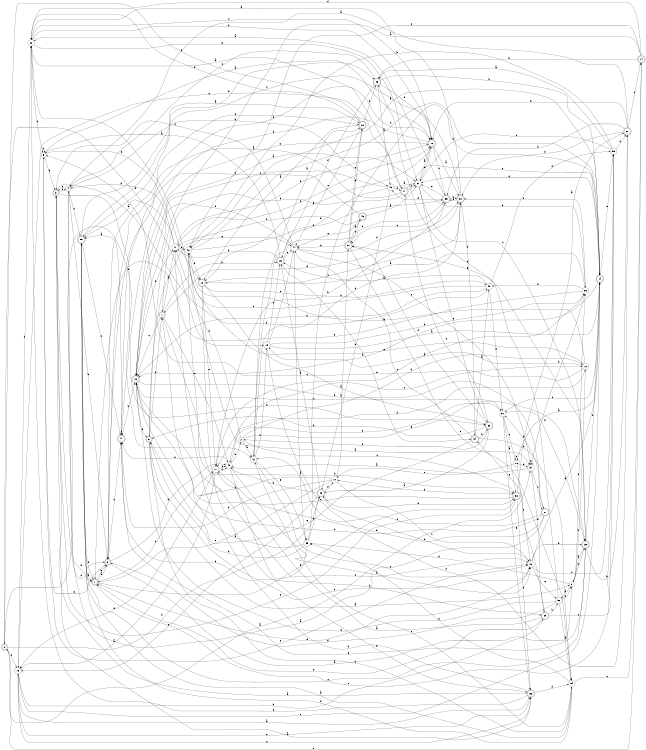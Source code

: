 digraph n46_3 {
__start0 [label="" shape="none"];

rankdir=LR;
size="8,5";

s0 [style="rounded,filled", color="black", fillcolor="white" shape="doublecircle", label="0"];
s1 [style="rounded,filled", color="black", fillcolor="white" shape="doublecircle", label="1"];
s2 [style="filled", color="black", fillcolor="white" shape="circle", label="2"];
s3 [style="rounded,filled", color="black", fillcolor="white" shape="doublecircle", label="3"];
s4 [style="filled", color="black", fillcolor="white" shape="circle", label="4"];
s5 [style="filled", color="black", fillcolor="white" shape="circle", label="5"];
s6 [style="rounded,filled", color="black", fillcolor="white" shape="doublecircle", label="6"];
s7 [style="rounded,filled", color="black", fillcolor="white" shape="doublecircle", label="7"];
s8 [style="filled", color="black", fillcolor="white" shape="circle", label="8"];
s9 [style="rounded,filled", color="black", fillcolor="white" shape="doublecircle", label="9"];
s10 [style="filled", color="black", fillcolor="white" shape="circle", label="10"];
s11 [style="filled", color="black", fillcolor="white" shape="circle", label="11"];
s12 [style="filled", color="black", fillcolor="white" shape="circle", label="12"];
s13 [style="filled", color="black", fillcolor="white" shape="circle", label="13"];
s14 [style="rounded,filled", color="black", fillcolor="white" shape="doublecircle", label="14"];
s15 [style="filled", color="black", fillcolor="white" shape="circle", label="15"];
s16 [style="filled", color="black", fillcolor="white" shape="circle", label="16"];
s17 [style="filled", color="black", fillcolor="white" shape="circle", label="17"];
s18 [style="rounded,filled", color="black", fillcolor="white" shape="doublecircle", label="18"];
s19 [style="rounded,filled", color="black", fillcolor="white" shape="doublecircle", label="19"];
s20 [style="filled", color="black", fillcolor="white" shape="circle", label="20"];
s21 [style="rounded,filled", color="black", fillcolor="white" shape="doublecircle", label="21"];
s22 [style="filled", color="black", fillcolor="white" shape="circle", label="22"];
s23 [style="rounded,filled", color="black", fillcolor="white" shape="doublecircle", label="23"];
s24 [style="rounded,filled", color="black", fillcolor="white" shape="doublecircle", label="24"];
s25 [style="rounded,filled", color="black", fillcolor="white" shape="doublecircle", label="25"];
s26 [style="rounded,filled", color="black", fillcolor="white" shape="doublecircle", label="26"];
s27 [style="rounded,filled", color="black", fillcolor="white" shape="doublecircle", label="27"];
s28 [style="rounded,filled", color="black", fillcolor="white" shape="doublecircle", label="28"];
s29 [style="rounded,filled", color="black", fillcolor="white" shape="doublecircle", label="29"];
s30 [style="rounded,filled", color="black", fillcolor="white" shape="doublecircle", label="30"];
s31 [style="filled", color="black", fillcolor="white" shape="circle", label="31"];
s32 [style="rounded,filled", color="black", fillcolor="white" shape="doublecircle", label="32"];
s33 [style="rounded,filled", color="black", fillcolor="white" shape="doublecircle", label="33"];
s34 [style="rounded,filled", color="black", fillcolor="white" shape="doublecircle", label="34"];
s35 [style="rounded,filled", color="black", fillcolor="white" shape="doublecircle", label="35"];
s36 [style="rounded,filled", color="black", fillcolor="white" shape="doublecircle", label="36"];
s37 [style="filled", color="black", fillcolor="white" shape="circle", label="37"];
s38 [style="filled", color="black", fillcolor="white" shape="circle", label="38"];
s39 [style="rounded,filled", color="black", fillcolor="white" shape="doublecircle", label="39"];
s40 [style="filled", color="black", fillcolor="white" shape="circle", label="40"];
s41 [style="rounded,filled", color="black", fillcolor="white" shape="doublecircle", label="41"];
s42 [style="filled", color="black", fillcolor="white" shape="circle", label="42"];
s43 [style="filled", color="black", fillcolor="white" shape="circle", label="43"];
s44 [style="filled", color="black", fillcolor="white" shape="circle", label="44"];
s45 [style="rounded,filled", color="black", fillcolor="white" shape="doublecircle", label="45"];
s46 [style="rounded,filled", color="black", fillcolor="white" shape="doublecircle", label="46"];
s47 [style="rounded,filled", color="black", fillcolor="white" shape="doublecircle", label="47"];
s48 [style="filled", color="black", fillcolor="white" shape="circle", label="48"];
s49 [style="filled", color="black", fillcolor="white" shape="circle", label="49"];
s50 [style="rounded,filled", color="black", fillcolor="white" shape="doublecircle", label="50"];
s51 [style="filled", color="black", fillcolor="white" shape="circle", label="51"];
s52 [style="filled", color="black", fillcolor="white" shape="circle", label="52"];
s53 [style="filled", color="black", fillcolor="white" shape="circle", label="53"];
s54 [style="filled", color="black", fillcolor="white" shape="circle", label="54"];
s55 [style="rounded,filled", color="black", fillcolor="white" shape="doublecircle", label="55"];
s56 [style="filled", color="black", fillcolor="white" shape="circle", label="56"];
s0 -> s31 [label="a"];
s0 -> s45 [label="b"];
s0 -> s13 [label="c"];
s0 -> s15 [label="d"];
s0 -> s42 [label="e"];
s1 -> s11 [label="a"];
s1 -> s23 [label="b"];
s1 -> s19 [label="c"];
s1 -> s33 [label="d"];
s1 -> s40 [label="e"];
s2 -> s42 [label="a"];
s2 -> s12 [label="b"];
s2 -> s33 [label="c"];
s2 -> s11 [label="d"];
s2 -> s29 [label="e"];
s3 -> s36 [label="a"];
s3 -> s49 [label="b"];
s3 -> s4 [label="c"];
s3 -> s9 [label="d"];
s3 -> s32 [label="e"];
s4 -> s28 [label="a"];
s4 -> s9 [label="b"];
s4 -> s55 [label="c"];
s4 -> s3 [label="d"];
s4 -> s7 [label="e"];
s5 -> s26 [label="a"];
s5 -> s5 [label="b"];
s5 -> s20 [label="c"];
s5 -> s3 [label="d"];
s5 -> s18 [label="e"];
s6 -> s8 [label="a"];
s6 -> s54 [label="b"];
s6 -> s20 [label="c"];
s6 -> s1 [label="d"];
s6 -> s44 [label="e"];
s7 -> s9 [label="a"];
s7 -> s9 [label="b"];
s7 -> s17 [label="c"];
s7 -> s20 [label="d"];
s7 -> s33 [label="e"];
s8 -> s52 [label="a"];
s8 -> s12 [label="b"];
s8 -> s29 [label="c"];
s8 -> s53 [label="d"];
s8 -> s38 [label="e"];
s9 -> s8 [label="a"];
s9 -> s40 [label="b"];
s9 -> s47 [label="c"];
s9 -> s28 [label="d"];
s9 -> s5 [label="e"];
s10 -> s50 [label="a"];
s10 -> s19 [label="b"];
s10 -> s20 [label="c"];
s10 -> s47 [label="d"];
s10 -> s7 [label="e"];
s11 -> s55 [label="a"];
s11 -> s48 [label="b"];
s11 -> s26 [label="c"];
s11 -> s4 [label="d"];
s11 -> s26 [label="e"];
s12 -> s15 [label="a"];
s12 -> s48 [label="b"];
s12 -> s5 [label="c"];
s12 -> s17 [label="d"];
s12 -> s48 [label="e"];
s13 -> s36 [label="a"];
s13 -> s25 [label="b"];
s13 -> s36 [label="c"];
s13 -> s22 [label="d"];
s13 -> s24 [label="e"];
s14 -> s6 [label="a"];
s14 -> s39 [label="b"];
s14 -> s48 [label="c"];
s14 -> s22 [label="d"];
s14 -> s0 [label="e"];
s15 -> s24 [label="a"];
s15 -> s38 [label="b"];
s15 -> s44 [label="c"];
s15 -> s27 [label="d"];
s15 -> s23 [label="e"];
s16 -> s24 [label="a"];
s16 -> s16 [label="b"];
s16 -> s20 [label="c"];
s16 -> s31 [label="d"];
s16 -> s10 [label="e"];
s17 -> s13 [label="a"];
s17 -> s35 [label="b"];
s17 -> s40 [label="c"];
s17 -> s40 [label="d"];
s17 -> s13 [label="e"];
s18 -> s32 [label="a"];
s18 -> s49 [label="b"];
s18 -> s30 [label="c"];
s18 -> s25 [label="d"];
s18 -> s17 [label="e"];
s19 -> s37 [label="a"];
s19 -> s21 [label="b"];
s19 -> s51 [label="c"];
s19 -> s11 [label="d"];
s19 -> s6 [label="e"];
s20 -> s24 [label="a"];
s20 -> s45 [label="b"];
s20 -> s56 [label="c"];
s20 -> s29 [label="d"];
s20 -> s52 [label="e"];
s21 -> s4 [label="a"];
s21 -> s51 [label="b"];
s21 -> s42 [label="c"];
s21 -> s19 [label="d"];
s21 -> s17 [label="e"];
s22 -> s41 [label="a"];
s22 -> s5 [label="b"];
s22 -> s26 [label="c"];
s22 -> s26 [label="d"];
s22 -> s37 [label="e"];
s23 -> s5 [label="a"];
s23 -> s11 [label="b"];
s23 -> s35 [label="c"];
s23 -> s34 [label="d"];
s23 -> s44 [label="e"];
s24 -> s48 [label="a"];
s24 -> s19 [label="b"];
s24 -> s51 [label="c"];
s24 -> s37 [label="d"];
s24 -> s56 [label="e"];
s25 -> s17 [label="a"];
s25 -> s52 [label="b"];
s25 -> s56 [label="c"];
s25 -> s7 [label="d"];
s25 -> s34 [label="e"];
s26 -> s30 [label="a"];
s26 -> s19 [label="b"];
s26 -> s35 [label="c"];
s26 -> s47 [label="d"];
s26 -> s18 [label="e"];
s27 -> s4 [label="a"];
s27 -> s35 [label="b"];
s27 -> s14 [label="c"];
s27 -> s30 [label="d"];
s27 -> s26 [label="e"];
s28 -> s18 [label="a"];
s28 -> s39 [label="b"];
s28 -> s44 [label="c"];
s28 -> s22 [label="d"];
s28 -> s0 [label="e"];
s29 -> s8 [label="a"];
s29 -> s27 [label="b"];
s29 -> s55 [label="c"];
s29 -> s24 [label="d"];
s29 -> s50 [label="e"];
s30 -> s22 [label="a"];
s30 -> s34 [label="b"];
s30 -> s55 [label="c"];
s30 -> s1 [label="d"];
s30 -> s35 [label="e"];
s31 -> s40 [label="a"];
s31 -> s25 [label="b"];
s31 -> s21 [label="c"];
s31 -> s38 [label="d"];
s31 -> s31 [label="e"];
s32 -> s45 [label="a"];
s32 -> s6 [label="b"];
s32 -> s41 [label="c"];
s32 -> s50 [label="d"];
s32 -> s2 [label="e"];
s33 -> s27 [label="a"];
s33 -> s10 [label="b"];
s33 -> s19 [label="c"];
s33 -> s3 [label="d"];
s33 -> s36 [label="e"];
s34 -> s49 [label="a"];
s34 -> s32 [label="b"];
s34 -> s44 [label="c"];
s34 -> s54 [label="d"];
s34 -> s6 [label="e"];
s35 -> s22 [label="a"];
s35 -> s30 [label="b"];
s35 -> s50 [label="c"];
s35 -> s43 [label="d"];
s35 -> s37 [label="e"];
s36 -> s3 [label="a"];
s36 -> s11 [label="b"];
s36 -> s13 [label="c"];
s36 -> s54 [label="d"];
s36 -> s22 [label="e"];
s37 -> s26 [label="a"];
s37 -> s38 [label="b"];
s37 -> s29 [label="c"];
s37 -> s26 [label="d"];
s37 -> s32 [label="e"];
s38 -> s18 [label="a"];
s38 -> s7 [label="b"];
s38 -> s17 [label="c"];
s38 -> s49 [label="d"];
s38 -> s30 [label="e"];
s39 -> s43 [label="a"];
s39 -> s24 [label="b"];
s39 -> s4 [label="c"];
s39 -> s23 [label="d"];
s39 -> s26 [label="e"];
s40 -> s20 [label="a"];
s40 -> s2 [label="b"];
s40 -> s12 [label="c"];
s40 -> s47 [label="d"];
s40 -> s36 [label="e"];
s41 -> s9 [label="a"];
s41 -> s37 [label="b"];
s41 -> s13 [label="c"];
s41 -> s1 [label="d"];
s41 -> s24 [label="e"];
s42 -> s28 [label="a"];
s42 -> s15 [label="b"];
s42 -> s20 [label="c"];
s42 -> s30 [label="d"];
s42 -> s53 [label="e"];
s43 -> s37 [label="a"];
s43 -> s45 [label="b"];
s43 -> s19 [label="c"];
s43 -> s41 [label="d"];
s43 -> s42 [label="e"];
s44 -> s53 [label="a"];
s44 -> s19 [label="b"];
s44 -> s3 [label="c"];
s44 -> s30 [label="d"];
s44 -> s31 [label="e"];
s45 -> s23 [label="a"];
s45 -> s40 [label="b"];
s45 -> s13 [label="c"];
s45 -> s10 [label="d"];
s45 -> s33 [label="e"];
s46 -> s37 [label="a"];
s46 -> s9 [label="b"];
s46 -> s50 [label="c"];
s46 -> s11 [label="d"];
s46 -> s44 [label="e"];
s47 -> s55 [label="a"];
s47 -> s19 [label="b"];
s47 -> s47 [label="c"];
s47 -> s26 [label="d"];
s47 -> s29 [label="e"];
s48 -> s31 [label="a"];
s48 -> s18 [label="b"];
s48 -> s20 [label="c"];
s48 -> s24 [label="d"];
s48 -> s35 [label="e"];
s49 -> s23 [label="a"];
s49 -> s19 [label="b"];
s49 -> s22 [label="c"];
s49 -> s56 [label="d"];
s49 -> s51 [label="e"];
s50 -> s46 [label="a"];
s50 -> s44 [label="b"];
s50 -> s54 [label="c"];
s50 -> s28 [label="d"];
s50 -> s28 [label="e"];
s51 -> s33 [label="a"];
s51 -> s40 [label="b"];
s51 -> s16 [label="c"];
s51 -> s29 [label="d"];
s51 -> s36 [label="e"];
s52 -> s54 [label="a"];
s52 -> s39 [label="b"];
s52 -> s8 [label="c"];
s52 -> s9 [label="d"];
s52 -> s19 [label="e"];
s53 -> s1 [label="a"];
s53 -> s24 [label="b"];
s53 -> s47 [label="c"];
s53 -> s6 [label="d"];
s53 -> s45 [label="e"];
s54 -> s55 [label="a"];
s54 -> s55 [label="b"];
s54 -> s14 [label="c"];
s54 -> s53 [label="d"];
s54 -> s42 [label="e"];
s55 -> s7 [label="a"];
s55 -> s43 [label="b"];
s55 -> s47 [label="c"];
s55 -> s7 [label="d"];
s55 -> s39 [label="e"];
s56 -> s39 [label="a"];
s56 -> s48 [label="b"];
s56 -> s37 [label="c"];
s56 -> s27 [label="d"];
s56 -> s7 [label="e"];

}